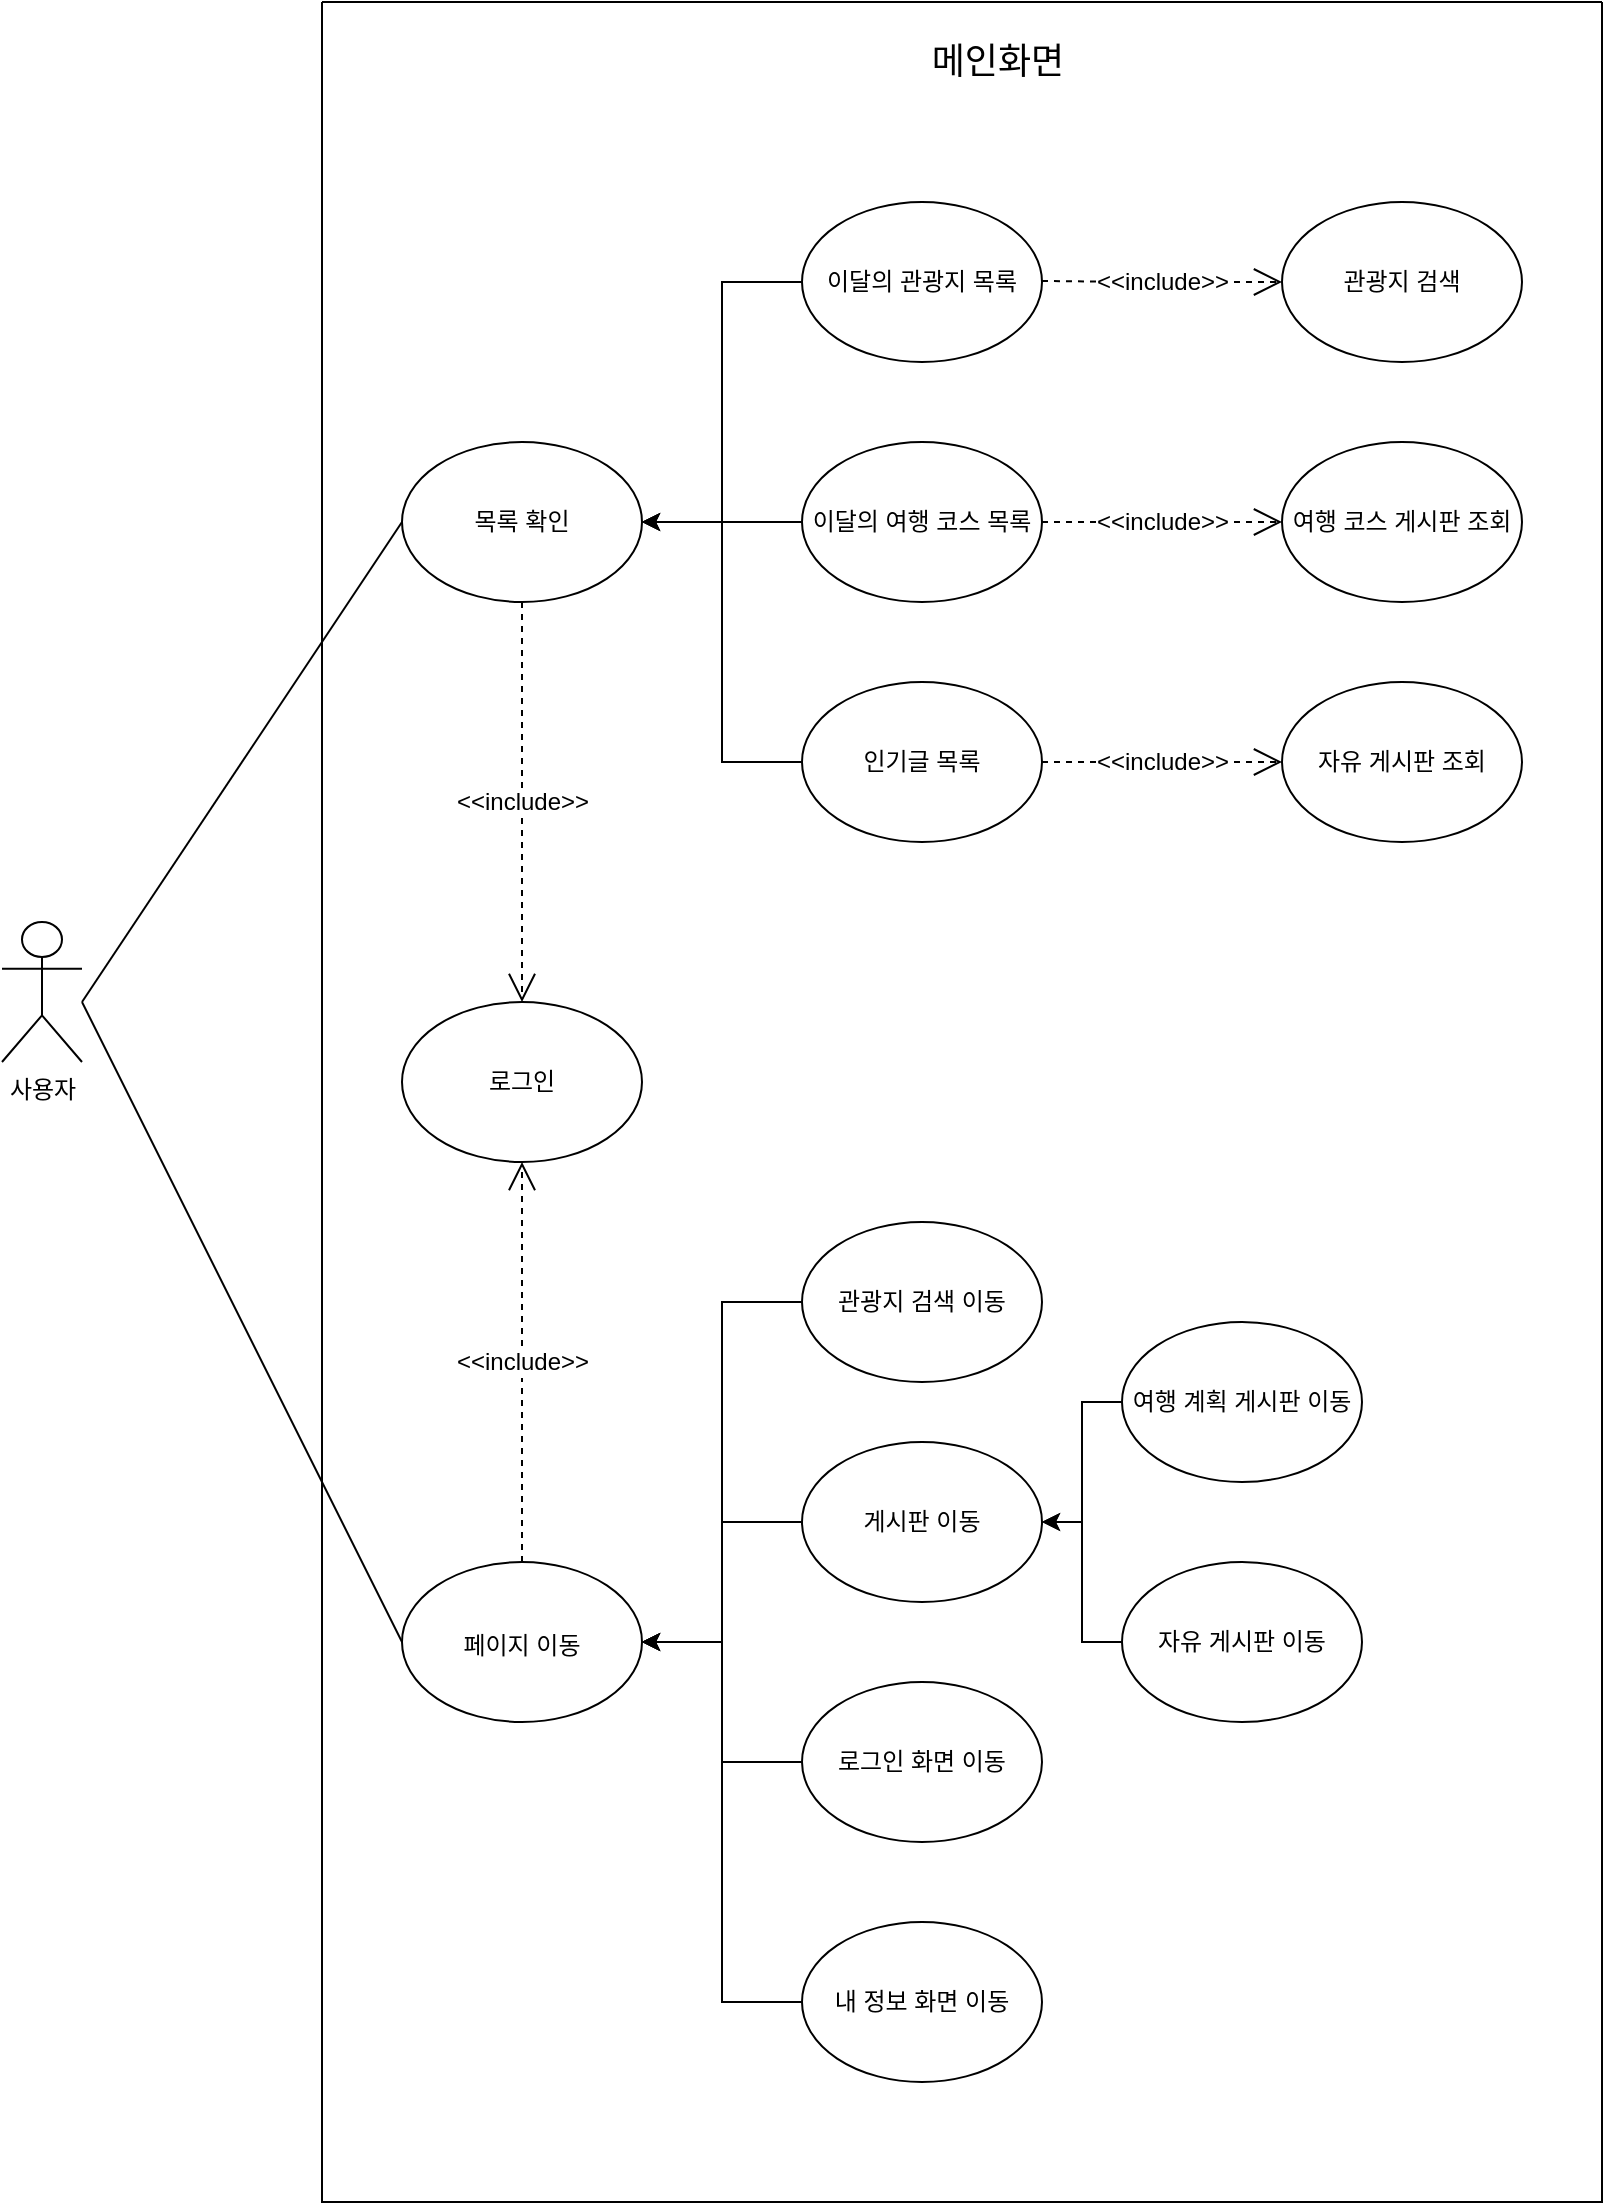 <mxfile version="20.6.2" type="device"><diagram id="pcoly_CupgbtGShgc7sD" name="Page-1"><mxGraphModel dx="1020" dy="1189" grid="1" gridSize="10" guides="1" tooltips="1" connect="1" arrows="1" fold="1" page="1" pageScale="1" pageWidth="2339" pageHeight="3300" math="0" shadow="0"><root><mxCell id="0"/><mxCell id="1" parent="0"/><mxCell id="-tOBmGJq2E62ZzbfruGs-1" value="사용자" style="shape=umlActor;verticalLabelPosition=bottom;verticalAlign=top;html=1;outlineConnect=0;" parent="1" vertex="1"><mxGeometry x="120" y="720" width="40" height="70" as="geometry"/></mxCell><mxCell id="-tOBmGJq2E62ZzbfruGs-2" value="" style="swimlane;startSize=0;" parent="1" vertex="1"><mxGeometry x="280" y="260" width="640" height="1100" as="geometry"><mxRectangle x="280" y="280" width="50" height="40" as="alternateBounds"/></mxGeometry></mxCell><mxCell id="WO2fgkAw8pkRpOZLGwQG-7" style="edgeStyle=orthogonalEdgeStyle;rounded=0;orthogonalLoop=1;jettySize=auto;html=1;entryX=1;entryY=0.5;entryDx=0;entryDy=0;fontSize=12;" edge="1" parent="-tOBmGJq2E62ZzbfruGs-2" source="-tOBmGJq2E62ZzbfruGs-3" target="WO2fgkAw8pkRpOZLGwQG-2"><mxGeometry relative="1" as="geometry"/></mxCell><mxCell id="-tOBmGJq2E62ZzbfruGs-3" value="이달의 관광지 목록" style="ellipse;whiteSpace=wrap;html=1;" parent="-tOBmGJq2E62ZzbfruGs-2" vertex="1"><mxGeometry x="240" y="100" width="120" height="80" as="geometry"/></mxCell><mxCell id="WO2fgkAw8pkRpOZLGwQG-6" style="edgeStyle=orthogonalEdgeStyle;rounded=0;orthogonalLoop=1;jettySize=auto;html=1;entryX=1;entryY=0.5;entryDx=0;entryDy=0;fontSize=12;" edge="1" parent="-tOBmGJq2E62ZzbfruGs-2" source="-tOBmGJq2E62ZzbfruGs-4" target="WO2fgkAw8pkRpOZLGwQG-2"><mxGeometry relative="1" as="geometry"/></mxCell><mxCell id="-tOBmGJq2E62ZzbfruGs-4" value="이달의 여행 코스 목록" style="ellipse;whiteSpace=wrap;html=1;" parent="-tOBmGJq2E62ZzbfruGs-2" vertex="1"><mxGeometry x="240" y="220" width="120" height="80" as="geometry"/></mxCell><mxCell id="WO2fgkAw8pkRpOZLGwQG-3" style="edgeStyle=orthogonalEdgeStyle;rounded=0;orthogonalLoop=1;jettySize=auto;html=1;entryX=1;entryY=0.5;entryDx=0;entryDy=0;fontSize=12;" edge="1" parent="-tOBmGJq2E62ZzbfruGs-2" source="-tOBmGJq2E62ZzbfruGs-5" target="WO2fgkAw8pkRpOZLGwQG-2"><mxGeometry relative="1" as="geometry"/></mxCell><mxCell id="-tOBmGJq2E62ZzbfruGs-5" value="인기글 목록" style="ellipse;whiteSpace=wrap;html=1;" parent="-tOBmGJq2E62ZzbfruGs-2" vertex="1"><mxGeometry x="240" y="340" width="120" height="80" as="geometry"/></mxCell><mxCell id="-tOBmGJq2E62ZzbfruGs-43" style="edgeStyle=orthogonalEdgeStyle;rounded=0;orthogonalLoop=1;jettySize=auto;html=1;entryX=1;entryY=0.5;entryDx=0;entryDy=0;fontSize=12;" parent="-tOBmGJq2E62ZzbfruGs-2" source="-tOBmGJq2E62ZzbfruGs-6" target="-tOBmGJq2E62ZzbfruGs-33" edge="1"><mxGeometry relative="1" as="geometry"/></mxCell><mxCell id="-tOBmGJq2E62ZzbfruGs-6" value="게시판 이동" style="ellipse;whiteSpace=wrap;html=1;" parent="-tOBmGJq2E62ZzbfruGs-2" vertex="1"><mxGeometry x="240" y="720" width="120" height="80" as="geometry"/></mxCell><mxCell id="-tOBmGJq2E62ZzbfruGs-42" style="edgeStyle=orthogonalEdgeStyle;rounded=0;orthogonalLoop=1;jettySize=auto;html=1;entryX=1;entryY=0.5;entryDx=0;entryDy=0;fontSize=12;" parent="-tOBmGJq2E62ZzbfruGs-2" source="-tOBmGJq2E62ZzbfruGs-7" target="-tOBmGJq2E62ZzbfruGs-33" edge="1"><mxGeometry relative="1" as="geometry"/></mxCell><mxCell id="-tOBmGJq2E62ZzbfruGs-7" value="관광지 검색 이동" style="ellipse;whiteSpace=wrap;html=1;" parent="-tOBmGJq2E62ZzbfruGs-2" vertex="1"><mxGeometry x="240" y="610" width="120" height="80" as="geometry"/></mxCell><mxCell id="-tOBmGJq2E62ZzbfruGs-44" value="" style="edgeStyle=orthogonalEdgeStyle;rounded=0;orthogonalLoop=1;jettySize=auto;html=1;fontSize=12;" parent="-tOBmGJq2E62ZzbfruGs-2" source="-tOBmGJq2E62ZzbfruGs-9" target="-tOBmGJq2E62ZzbfruGs-33" edge="1"><mxGeometry relative="1" as="geometry"/></mxCell><mxCell id="-tOBmGJq2E62ZzbfruGs-9" value="로그인 화면 이동" style="ellipse;whiteSpace=wrap;html=1;" parent="-tOBmGJq2E62ZzbfruGs-2" vertex="1"><mxGeometry x="240" y="840" width="120" height="80" as="geometry"/></mxCell><mxCell id="-tOBmGJq2E62ZzbfruGs-45" style="edgeStyle=orthogonalEdgeStyle;rounded=0;orthogonalLoop=1;jettySize=auto;html=1;entryX=1;entryY=0.5;entryDx=0;entryDy=0;fontSize=12;" parent="-tOBmGJq2E62ZzbfruGs-2" source="-tOBmGJq2E62ZzbfruGs-10" target="-tOBmGJq2E62ZzbfruGs-33" edge="1"><mxGeometry relative="1" as="geometry"/></mxCell><mxCell id="-tOBmGJq2E62ZzbfruGs-10" value="내 정보 화면 이동" style="ellipse;whiteSpace=wrap;html=1;" parent="-tOBmGJq2E62ZzbfruGs-2" vertex="1"><mxGeometry x="240" y="960" width="120" height="80" as="geometry"/></mxCell><mxCell id="-tOBmGJq2E62ZzbfruGs-20" value="&lt;font style=&quot;font-size: 18px;&quot;&gt;메인화면&amp;nbsp;&lt;/font&gt;" style="text;html=1;align=center;verticalAlign=middle;resizable=0;points=[];autosize=1;strokeColor=none;fillColor=none;" parent="-tOBmGJq2E62ZzbfruGs-2" vertex="1"><mxGeometry x="290" y="10" width="100" height="40" as="geometry"/></mxCell><mxCell id="-tOBmGJq2E62ZzbfruGs-33" value="&lt;font style=&quot;font-size: 12px;&quot;&gt;페이지 이동&lt;/font&gt;" style="ellipse;whiteSpace=wrap;html=1;fontSize=18;" parent="-tOBmGJq2E62ZzbfruGs-2" vertex="1"><mxGeometry x="40" y="780" width="120" height="80" as="geometry"/></mxCell><mxCell id="-tOBmGJq2E62ZzbfruGs-46" style="edgeStyle=orthogonalEdgeStyle;rounded=0;orthogonalLoop=1;jettySize=auto;html=1;entryX=1;entryY=0.5;entryDx=0;entryDy=0;fontSize=12;" parent="-tOBmGJq2E62ZzbfruGs-2" source="-tOBmGJq2E62ZzbfruGs-35" target="-tOBmGJq2E62ZzbfruGs-6" edge="1"><mxGeometry relative="1" as="geometry"/></mxCell><mxCell id="-tOBmGJq2E62ZzbfruGs-35" value="여행 계획 게시판 이동" style="ellipse;whiteSpace=wrap;html=1;fontSize=12;" parent="-tOBmGJq2E62ZzbfruGs-2" vertex="1"><mxGeometry x="400" y="660" width="120" height="80" as="geometry"/></mxCell><mxCell id="-tOBmGJq2E62ZzbfruGs-48" style="edgeStyle=orthogonalEdgeStyle;rounded=0;orthogonalLoop=1;jettySize=auto;html=1;entryX=1;entryY=0.5;entryDx=0;entryDy=0;fontSize=12;" parent="-tOBmGJq2E62ZzbfruGs-2" source="-tOBmGJq2E62ZzbfruGs-36" target="-tOBmGJq2E62ZzbfruGs-6" edge="1"><mxGeometry relative="1" as="geometry"/></mxCell><mxCell id="-tOBmGJq2E62ZzbfruGs-36" value="자유 게시판 이동" style="ellipse;whiteSpace=wrap;html=1;fontSize=12;" parent="-tOBmGJq2E62ZzbfruGs-2" vertex="1"><mxGeometry x="400" y="780" width="120" height="80" as="geometry"/></mxCell><mxCell id="-tOBmGJq2E62ZzbfruGs-61" value="관광지 검색" style="ellipse;whiteSpace=wrap;html=1;" parent="-tOBmGJq2E62ZzbfruGs-2" vertex="1"><mxGeometry x="480" y="100" width="120" height="80" as="geometry"/></mxCell><mxCell id="-tOBmGJq2E62ZzbfruGs-62" value="여행 코스 게시판 조회" style="ellipse;whiteSpace=wrap;html=1;" parent="-tOBmGJq2E62ZzbfruGs-2" vertex="1"><mxGeometry x="480" y="220" width="120" height="80" as="geometry"/></mxCell><mxCell id="-tOBmGJq2E62ZzbfruGs-63" value="자유 게시판 조회" style="ellipse;whiteSpace=wrap;html=1;" parent="-tOBmGJq2E62ZzbfruGs-2" vertex="1"><mxGeometry x="480" y="340" width="120" height="80" as="geometry"/></mxCell><mxCell id="-tOBmGJq2E62ZzbfruGs-64" value="&amp;lt;&amp;lt;include&amp;gt;&amp;gt;" style="endArrow=open;endSize=12;dashed=1;html=1;rounded=0;fontSize=12;" parent="-tOBmGJq2E62ZzbfruGs-2" edge="1"><mxGeometry width="160" relative="1" as="geometry"><mxPoint x="360" y="139.5" as="sourcePoint"/><mxPoint x="480" y="140" as="targetPoint"/><Array as="points"><mxPoint x="410" y="140"/></Array></mxGeometry></mxCell><mxCell id="-tOBmGJq2E62ZzbfruGs-66" value="&amp;lt;&amp;lt;include&amp;gt;&amp;gt;" style="endArrow=open;endSize=12;dashed=1;html=1;rounded=0;fontSize=12;exitX=1;exitY=0.5;exitDx=0;exitDy=0;" parent="-tOBmGJq2E62ZzbfruGs-2" source="-tOBmGJq2E62ZzbfruGs-4" edge="1"><mxGeometry width="160" relative="1" as="geometry"><mxPoint x="370" y="259.5" as="sourcePoint"/><mxPoint x="480" y="260" as="targetPoint"/></mxGeometry></mxCell><mxCell id="-tOBmGJq2E62ZzbfruGs-72" value="&amp;lt;&amp;lt;include&amp;gt;&amp;gt;" style="endArrow=open;endSize=12;dashed=1;html=1;rounded=0;fontSize=12;exitX=1;exitY=0.5;exitDx=0;exitDy=0;" parent="-tOBmGJq2E62ZzbfruGs-2" source="-tOBmGJq2E62ZzbfruGs-5" edge="1"><mxGeometry width="160" relative="1" as="geometry"><mxPoint x="370" y="379.5" as="sourcePoint"/><mxPoint x="480" y="380" as="targetPoint"/></mxGeometry></mxCell><mxCell id="WO2fgkAw8pkRpOZLGwQG-1" value="로그인" style="ellipse;whiteSpace=wrap;html=1;fontSize=12;" vertex="1" parent="-tOBmGJq2E62ZzbfruGs-2"><mxGeometry x="40" y="500" width="120" height="80" as="geometry"/></mxCell><mxCell id="WO2fgkAw8pkRpOZLGwQG-2" value="목록 확인" style="ellipse;whiteSpace=wrap;html=1;fontSize=12;" vertex="1" parent="-tOBmGJq2E62ZzbfruGs-2"><mxGeometry x="40" y="220" width="120" height="80" as="geometry"/></mxCell><mxCell id="WO2fgkAw8pkRpOZLGwQG-10" value="&amp;lt;&amp;lt;include&amp;gt;&amp;gt;" style="endArrow=open;endSize=12;dashed=1;html=1;rounded=0;fontSize=12;exitX=0.5;exitY=1;exitDx=0;exitDy=0;entryX=0.5;entryY=0;entryDx=0;entryDy=0;" edge="1" parent="-tOBmGJq2E62ZzbfruGs-2" source="WO2fgkAw8pkRpOZLGwQG-2" target="WO2fgkAw8pkRpOZLGwQG-1"><mxGeometry width="160" relative="1" as="geometry"><mxPoint x="370" y="259.5" as="sourcePoint"/><mxPoint x="480" y="260" as="targetPoint"/></mxGeometry></mxCell><mxCell id="WO2fgkAw8pkRpOZLGwQG-11" value="&amp;lt;&amp;lt;include&amp;gt;&amp;gt;" style="endArrow=open;endSize=12;dashed=1;html=1;rounded=0;fontSize=12;exitX=0.5;exitY=0;exitDx=0;exitDy=0;entryX=0.5;entryY=1;entryDx=0;entryDy=0;" edge="1" parent="-tOBmGJq2E62ZzbfruGs-2" source="-tOBmGJq2E62ZzbfruGs-33" target="WO2fgkAw8pkRpOZLGwQG-1"><mxGeometry width="160" relative="1" as="geometry"><mxPoint x="370" y="259.5" as="sourcePoint"/><mxPoint x="480" y="260" as="targetPoint"/></mxGeometry></mxCell><mxCell id="-tOBmGJq2E62ZzbfruGs-58" value="" style="endArrow=none;html=1;rounded=0;fontSize=12;entryX=0;entryY=0.5;entryDx=0;entryDy=0;" parent="1" target="WO2fgkAw8pkRpOZLGwQG-2" edge="1"><mxGeometry width="50" height="50" relative="1" as="geometry"><mxPoint x="160" y="760" as="sourcePoint"/><mxPoint x="410" y="370" as="targetPoint"/></mxGeometry></mxCell><mxCell id="-tOBmGJq2E62ZzbfruGs-60" value="" style="endArrow=none;html=1;rounded=0;fontSize=12;entryX=0;entryY=0.5;entryDx=0;entryDy=0;" parent="1" target="-tOBmGJq2E62ZzbfruGs-33" edge="1"><mxGeometry width="50" height="50" relative="1" as="geometry"><mxPoint x="160" y="760" as="sourcePoint"/><mxPoint x="410" y="610" as="targetPoint"/></mxGeometry></mxCell></root></mxGraphModel></diagram></mxfile>